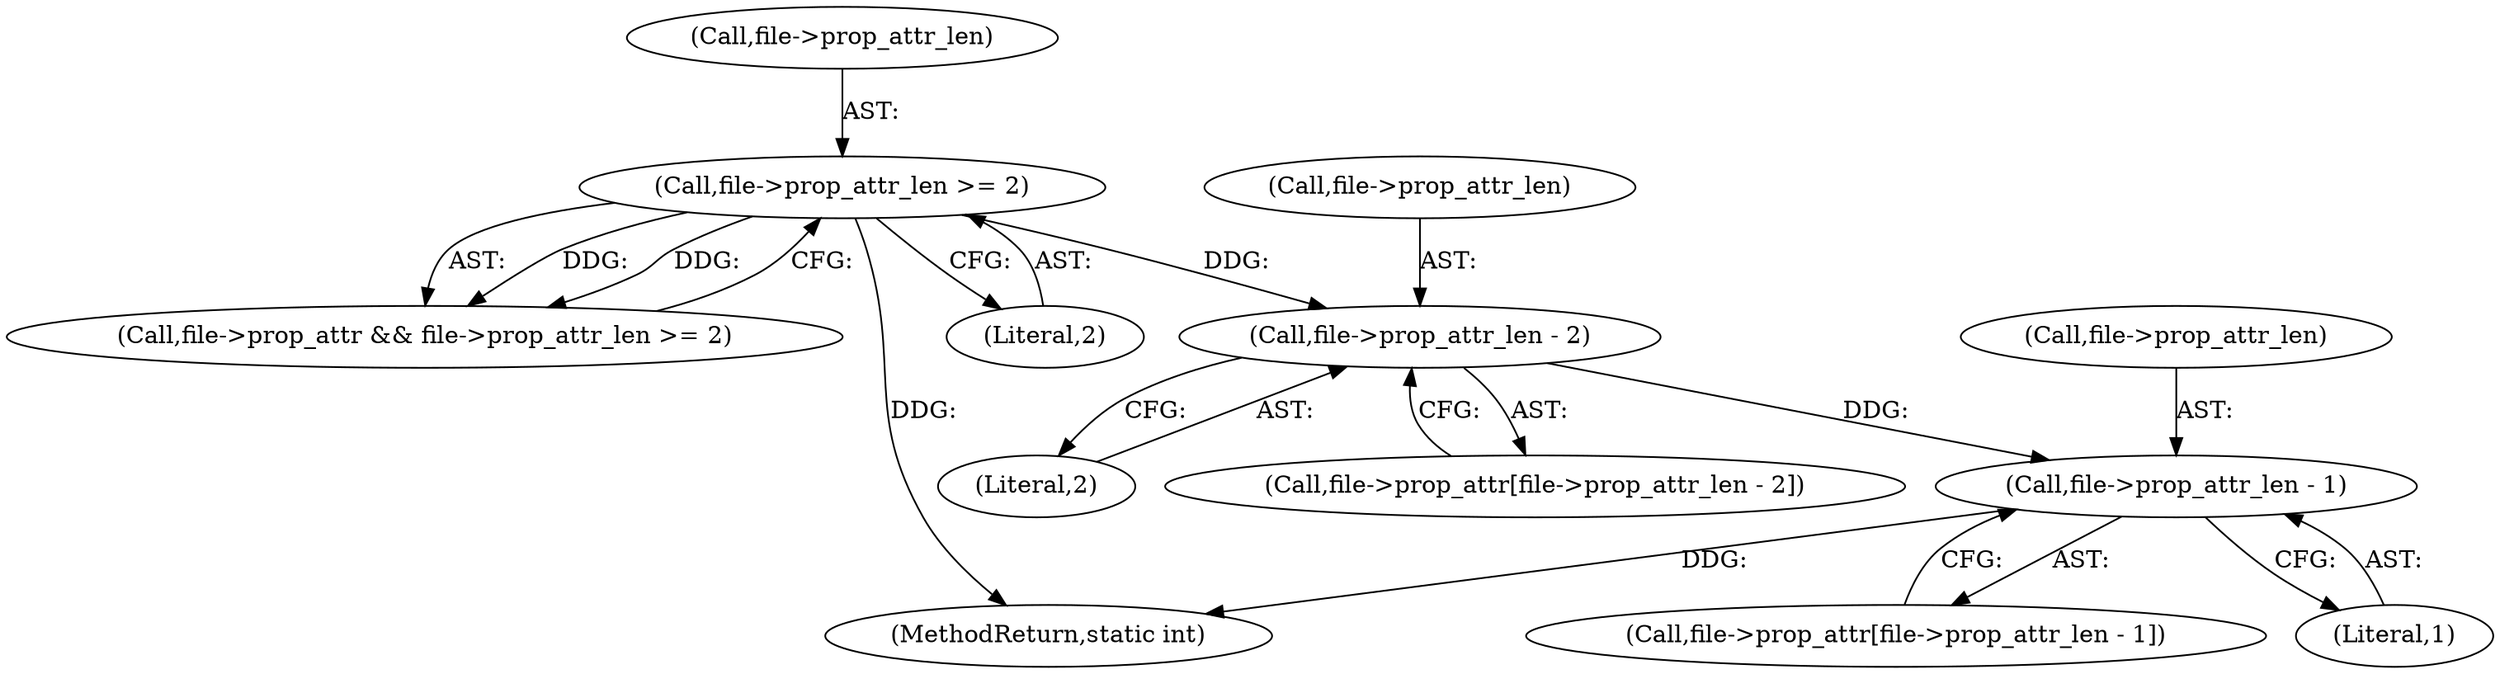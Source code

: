 digraph "0_OpenSC_360e95d45ac4123255a4c796db96337f332160ad#diff-d643a0fa169471dbf2912f4866dc49c5_6@pointer" {
"1000245" [label="(Call,file->prop_attr_len - 2)"];
"1000227" [label="(Call,file->prop_attr_len >= 2)"];
"1000262" [label="(Call,file->prop_attr_len - 1)"];
"1000227" [label="(Call,file->prop_attr_len >= 2)"];
"1000258" [label="(Call,file->prop_attr[file->prop_attr_len - 1])"];
"1000223" [label="(Call,file->prop_attr && file->prop_attr_len >= 2)"];
"1001092" [label="(MethodReturn,static int)"];
"1000241" [label="(Call,file->prop_attr[file->prop_attr_len - 2])"];
"1000249" [label="(Literal,2)"];
"1000263" [label="(Call,file->prop_attr_len)"];
"1000246" [label="(Call,file->prop_attr_len)"];
"1000231" [label="(Literal,2)"];
"1000245" [label="(Call,file->prop_attr_len - 2)"];
"1000266" [label="(Literal,1)"];
"1000262" [label="(Call,file->prop_attr_len - 1)"];
"1000228" [label="(Call,file->prop_attr_len)"];
"1000245" -> "1000241"  [label="AST: "];
"1000245" -> "1000249"  [label="CFG: "];
"1000246" -> "1000245"  [label="AST: "];
"1000249" -> "1000245"  [label="AST: "];
"1000241" -> "1000245"  [label="CFG: "];
"1000227" -> "1000245"  [label="DDG: "];
"1000245" -> "1000262"  [label="DDG: "];
"1000227" -> "1000223"  [label="AST: "];
"1000227" -> "1000231"  [label="CFG: "];
"1000228" -> "1000227"  [label="AST: "];
"1000231" -> "1000227"  [label="AST: "];
"1000223" -> "1000227"  [label="CFG: "];
"1000227" -> "1001092"  [label="DDG: "];
"1000227" -> "1000223"  [label="DDG: "];
"1000227" -> "1000223"  [label="DDG: "];
"1000262" -> "1000258"  [label="AST: "];
"1000262" -> "1000266"  [label="CFG: "];
"1000263" -> "1000262"  [label="AST: "];
"1000266" -> "1000262"  [label="AST: "];
"1000258" -> "1000262"  [label="CFG: "];
"1000262" -> "1001092"  [label="DDG: "];
}

